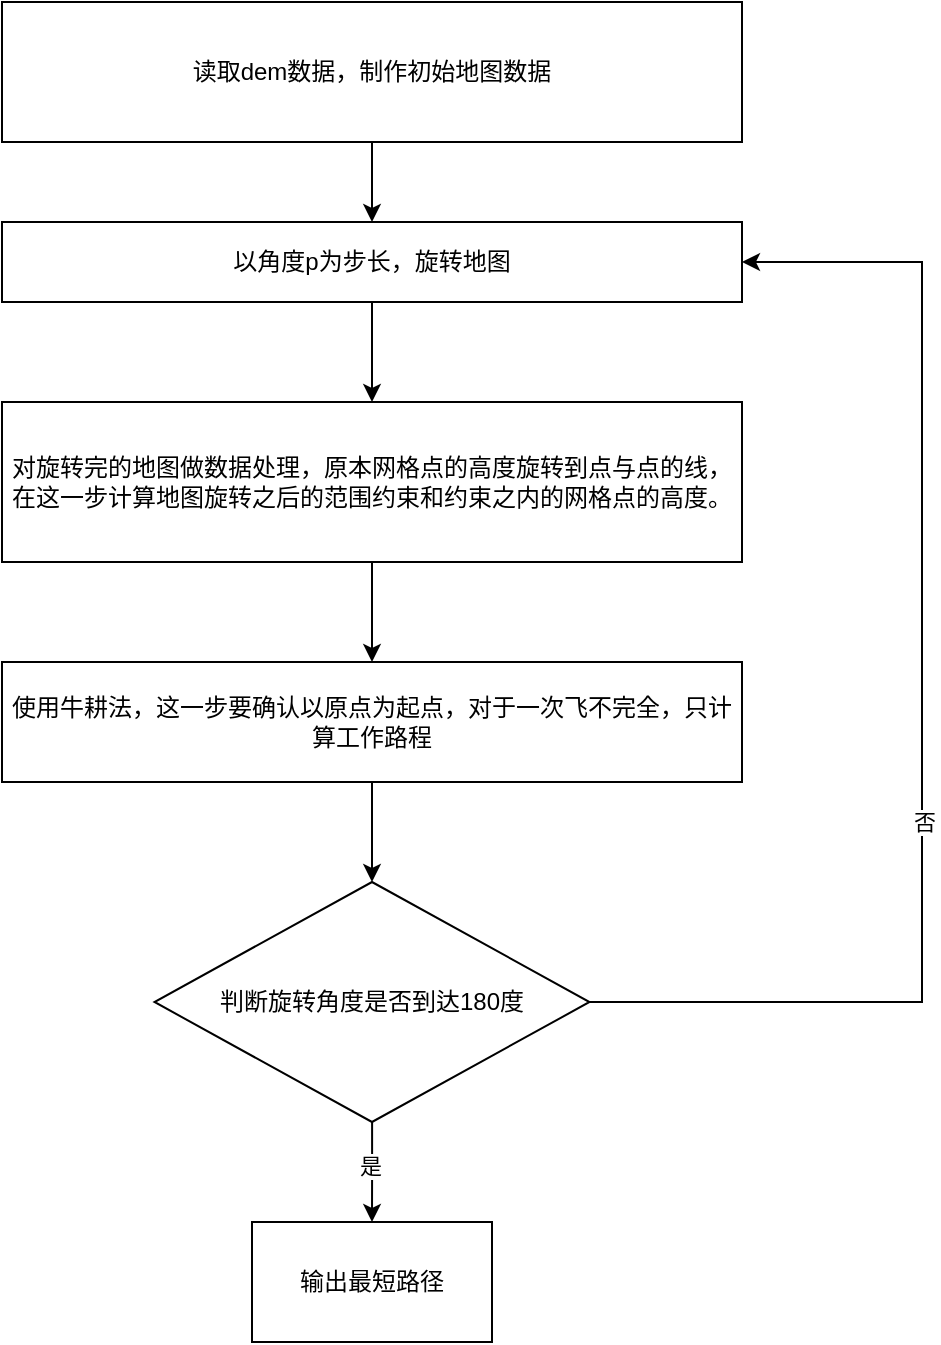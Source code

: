 <mxfile version="26.0.6">
  <diagram name="第 1 页" id="MoQwRR5U6C-U2B5KygU_">
    <mxGraphModel dx="1050" dy="538" grid="1" gridSize="10" guides="1" tooltips="1" connect="1" arrows="1" fold="1" page="1" pageScale="1" pageWidth="827" pageHeight="1169" math="0" shadow="0">
      <root>
        <mxCell id="0" />
        <mxCell id="1" parent="0" />
        <mxCell id="ni80edrDDqg6BsvQ1Z0_-8" value="" style="edgeStyle=orthogonalEdgeStyle;rounded=0;orthogonalLoop=1;jettySize=auto;html=1;" edge="1" parent="1" source="ni80edrDDqg6BsvQ1Z0_-1" target="ni80edrDDqg6BsvQ1Z0_-2">
          <mxGeometry relative="1" as="geometry" />
        </mxCell>
        <mxCell id="ni80edrDDqg6BsvQ1Z0_-1" value="&lt;div&gt;读取dem数据，制作初始地图数据&lt;/div&gt;" style="rounded=0;whiteSpace=wrap;html=1;" vertex="1" parent="1">
          <mxGeometry x="180" y="110" width="370" height="70" as="geometry" />
        </mxCell>
        <mxCell id="ni80edrDDqg6BsvQ1Z0_-7" value="" style="edgeStyle=orthogonalEdgeStyle;rounded=0;orthogonalLoop=1;jettySize=auto;html=1;" edge="1" parent="1" source="ni80edrDDqg6BsvQ1Z0_-2" target="ni80edrDDqg6BsvQ1Z0_-3">
          <mxGeometry relative="1" as="geometry" />
        </mxCell>
        <mxCell id="ni80edrDDqg6BsvQ1Z0_-2" value="以角度p为步长，旋转地图" style="rounded=0;whiteSpace=wrap;html=1;" vertex="1" parent="1">
          <mxGeometry x="180" y="220" width="370" height="40" as="geometry" />
        </mxCell>
        <mxCell id="ni80edrDDqg6BsvQ1Z0_-6" value="" style="edgeStyle=orthogonalEdgeStyle;rounded=0;orthogonalLoop=1;jettySize=auto;html=1;" edge="1" parent="1" source="ni80edrDDqg6BsvQ1Z0_-3" target="ni80edrDDqg6BsvQ1Z0_-4">
          <mxGeometry relative="1" as="geometry" />
        </mxCell>
        <mxCell id="ni80edrDDqg6BsvQ1Z0_-3" value="对旋转完的地图做数据处理，原本网格点的高度旋转到点与点的线，在这一步计算地图旋转之后的范围约束和约束之内的网格点的高度。" style="rounded=0;whiteSpace=wrap;html=1;" vertex="1" parent="1">
          <mxGeometry x="180" y="310" width="370" height="80" as="geometry" />
        </mxCell>
        <mxCell id="ni80edrDDqg6BsvQ1Z0_-9" value="" style="edgeStyle=orthogonalEdgeStyle;rounded=0;orthogonalLoop=1;jettySize=auto;html=1;entryX=0.5;entryY=0;entryDx=0;entryDy=0;" edge="1" parent="1" source="ni80edrDDqg6BsvQ1Z0_-4" target="ni80edrDDqg6BsvQ1Z0_-10">
          <mxGeometry relative="1" as="geometry">
            <mxPoint x="365" y="540" as="targetPoint" />
          </mxGeometry>
        </mxCell>
        <mxCell id="ni80edrDDqg6BsvQ1Z0_-4" value="使用牛耕法，这一步要确认以原点为起点，对于一次飞不完全，只计算工作路程" style="rounded=0;whiteSpace=wrap;html=1;" vertex="1" parent="1">
          <mxGeometry x="180" y="440" width="370" height="60" as="geometry" />
        </mxCell>
        <mxCell id="ni80edrDDqg6BsvQ1Z0_-11" style="edgeStyle=orthogonalEdgeStyle;rounded=0;orthogonalLoop=1;jettySize=auto;html=1;entryX=1;entryY=0.5;entryDx=0;entryDy=0;exitX=1;exitY=0.5;exitDx=0;exitDy=0;" edge="1" parent="1" source="ni80edrDDqg6BsvQ1Z0_-10" target="ni80edrDDqg6BsvQ1Z0_-2">
          <mxGeometry relative="1" as="geometry">
            <Array as="points">
              <mxPoint x="640" y="610" />
              <mxPoint x="640" y="240" />
            </Array>
          </mxGeometry>
        </mxCell>
        <mxCell id="ni80edrDDqg6BsvQ1Z0_-12" value="&lt;div&gt;否&lt;/div&gt;" style="edgeLabel;html=1;align=center;verticalAlign=middle;resizable=0;points=[];" vertex="1" connectable="0" parent="ni80edrDDqg6BsvQ1Z0_-11">
          <mxGeometry x="-0.179" y="-1" relative="1" as="geometry">
            <mxPoint as="offset" />
          </mxGeometry>
        </mxCell>
        <mxCell id="ni80edrDDqg6BsvQ1Z0_-14" value="" style="edgeStyle=orthogonalEdgeStyle;rounded=0;orthogonalLoop=1;jettySize=auto;html=1;" edge="1" parent="1" source="ni80edrDDqg6BsvQ1Z0_-10" target="ni80edrDDqg6BsvQ1Z0_-13">
          <mxGeometry relative="1" as="geometry" />
        </mxCell>
        <mxCell id="ni80edrDDqg6BsvQ1Z0_-15" value="是" style="edgeLabel;html=1;align=center;verticalAlign=middle;resizable=0;points=[];" vertex="1" connectable="0" parent="ni80edrDDqg6BsvQ1Z0_-14">
          <mxGeometry x="-0.126" y="-1" relative="1" as="geometry">
            <mxPoint as="offset" />
          </mxGeometry>
        </mxCell>
        <mxCell id="ni80edrDDqg6BsvQ1Z0_-10" value="判断旋转角度是否到达180度" style="rhombus;whiteSpace=wrap;html=1;" vertex="1" parent="1">
          <mxGeometry x="256.25" y="550" width="217.5" height="120" as="geometry" />
        </mxCell>
        <mxCell id="ni80edrDDqg6BsvQ1Z0_-13" value="输出最短路径" style="whiteSpace=wrap;html=1;" vertex="1" parent="1">
          <mxGeometry x="305" y="720" width="120" height="60" as="geometry" />
        </mxCell>
      </root>
    </mxGraphModel>
  </diagram>
</mxfile>
